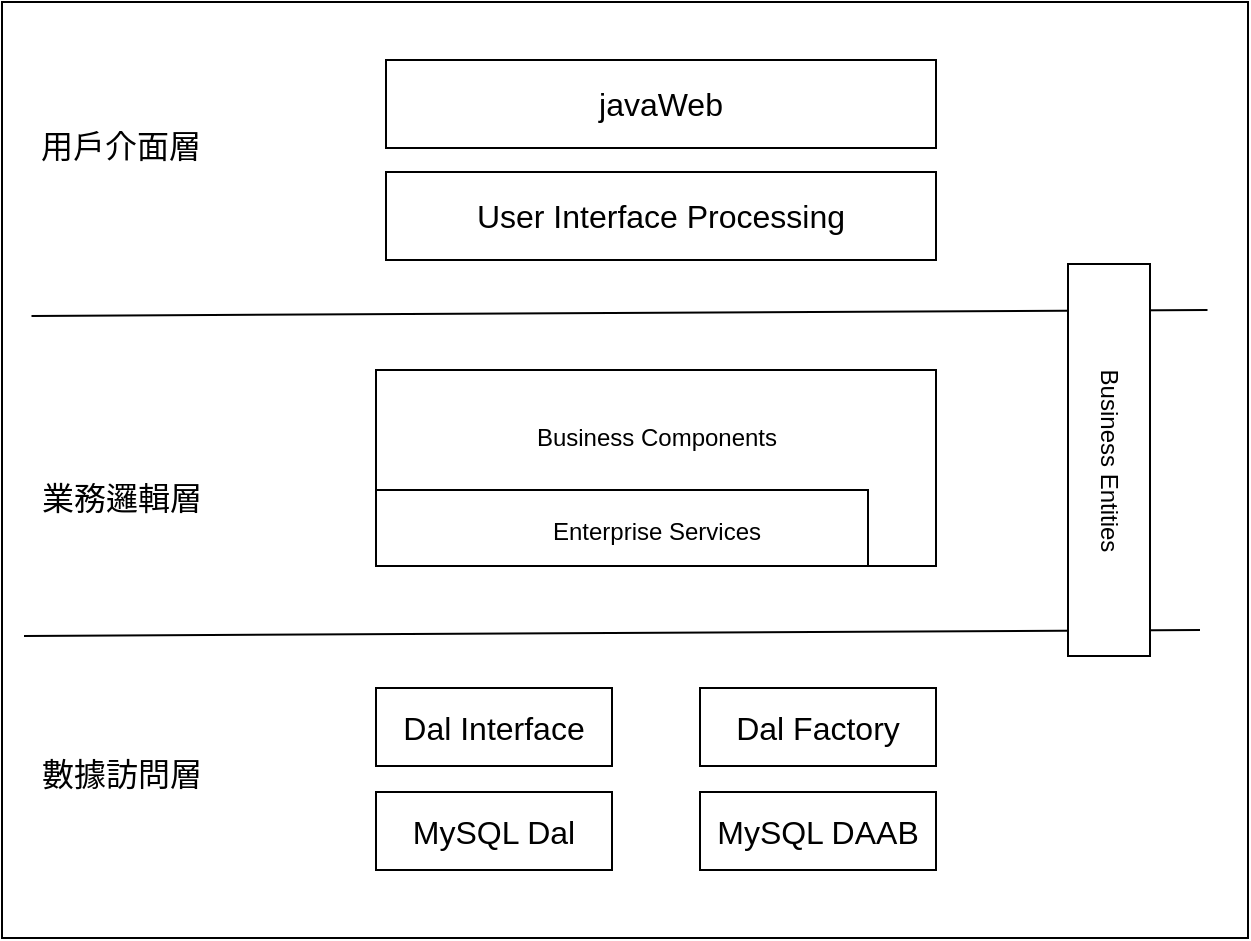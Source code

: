 <mxfile version="22.1.16" type="device">
  <diagram id="XhFeSS0hLnYpmfCucpNg" name="第1頁">
    <mxGraphModel dx="1194" dy="459" grid="0" gridSize="10" guides="1" tooltips="1" connect="1" arrows="1" fold="1" page="0" pageScale="1" pageWidth="827" pageHeight="1169" math="0" shadow="0">
      <root>
        <mxCell id="0" />
        <mxCell id="1" parent="0" />
        <mxCell id="OPWvQK6fvzon1mA6nCjV-2" value="" style="rounded=0;whiteSpace=wrap;html=1;fontSize=16;" parent="1" vertex="1">
          <mxGeometry x="-7" y="65" width="623" height="468" as="geometry" />
        </mxCell>
        <mxCell id="OPWvQK6fvzon1mA6nCjV-3" value="用戶介面層" style="text;strokeColor=none;fillColor=none;html=1;align=center;verticalAlign=middle;whiteSpace=wrap;rounded=0;fontSize=16;" parent="1" vertex="1">
          <mxGeometry x="-2" y="124" width="109" height="26" as="geometry" />
        </mxCell>
        <mxCell id="OPWvQK6fvzon1mA6nCjV-4" value="javaWeb" style="rounded=0;whiteSpace=wrap;html=1;fontSize=16;" parent="1" vertex="1">
          <mxGeometry x="185" y="94" width="275" height="44" as="geometry" />
        </mxCell>
        <mxCell id="OPWvQK6fvzon1mA6nCjV-5" value="User Interface Processing" style="rounded=0;whiteSpace=wrap;html=1;fontSize=16;" parent="1" vertex="1">
          <mxGeometry x="185" y="150" width="275" height="44" as="geometry" />
        </mxCell>
        <object label="" id="OPWvQK6fvzon1mA6nCjV-11">
          <mxCell style="endArrow=none;html=1;rounded=0;fontSize=12;startSize=8;endSize=8;curved=1;" parent="1" edge="1">
            <mxGeometry width="50" height="50" relative="1" as="geometry">
              <mxPoint x="7.75" y="222" as="sourcePoint" />
              <mxPoint x="595.75" y="219" as="targetPoint" />
            </mxGeometry>
          </mxCell>
        </object>
        <mxCell id="OPWvQK6fvzon1mA6nCjV-12" value="" style="rounded=0;whiteSpace=wrap;html=1;fontSize=16;" parent="1" vertex="1">
          <mxGeometry x="180" y="249" width="280" height="98" as="geometry" />
        </mxCell>
        <mxCell id="OPWvQK6fvzon1mA6nCjV-13" value="" style="rounded=0;whiteSpace=wrap;html=1;fontSize=16;" parent="1" vertex="1">
          <mxGeometry x="180" y="309" width="246" height="38" as="geometry" />
        </mxCell>
        <mxCell id="OPWvQK6fvzon1mA6nCjV-14" value="業務邏輯層" style="text;strokeColor=none;fillColor=none;html=1;align=center;verticalAlign=middle;whiteSpace=wrap;rounded=0;fontSize=16;" parent="1" vertex="1">
          <mxGeometry x="7.75" y="298" width="89.5" height="30" as="geometry" />
        </mxCell>
        <object label="" id="OPWvQK6fvzon1mA6nCjV-15">
          <mxCell style="endArrow=none;html=1;rounded=0;fontSize=12;startSize=8;endSize=8;curved=1;" parent="1" edge="1">
            <mxGeometry width="50" height="50" relative="1" as="geometry">
              <mxPoint x="4" y="382" as="sourcePoint" />
              <mxPoint x="592" y="379" as="targetPoint" />
            </mxGeometry>
          </mxCell>
        </object>
        <mxCell id="OPWvQK6fvzon1mA6nCjV-16" value="數據訪問層" style="text;strokeColor=none;fillColor=none;html=1;align=center;verticalAlign=middle;whiteSpace=wrap;rounded=0;fontSize=16;" parent="1" vertex="1">
          <mxGeometry x="7.75" y="436" width="89.5" height="30" as="geometry" />
        </mxCell>
        <mxCell id="OPWvQK6fvzon1mA6nCjV-17" value="Dal Interface" style="rounded=0;whiteSpace=wrap;html=1;fontSize=16;" parent="1" vertex="1">
          <mxGeometry x="180" y="408" width="118" height="39" as="geometry" />
        </mxCell>
        <mxCell id="xOPnGFSnEviTfgZ8hXl2-1" value="Dal Factory" style="rounded=0;whiteSpace=wrap;html=1;fontSize=16;" parent="1" vertex="1">
          <mxGeometry x="342" y="408" width="118" height="39" as="geometry" />
        </mxCell>
        <mxCell id="xOPnGFSnEviTfgZ8hXl2-2" value="MySQL Dal" style="rounded=0;whiteSpace=wrap;html=1;fontSize=16;" parent="1" vertex="1">
          <mxGeometry x="180" y="460" width="118" height="39" as="geometry" />
        </mxCell>
        <mxCell id="xOPnGFSnEviTfgZ8hXl2-3" value="MySQL DAAB" style="rounded=0;whiteSpace=wrap;html=1;fontSize=16;" parent="1" vertex="1">
          <mxGeometry x="342" y="460" width="118" height="39" as="geometry" />
        </mxCell>
        <mxCell id="xOPnGFSnEviTfgZ8hXl2-4" value="Business Entities" style="rounded=0;whiteSpace=wrap;html=1;rotation=90;" parent="1" vertex="1">
          <mxGeometry x="448.5" y="273.5" width="196" height="41" as="geometry" />
        </mxCell>
        <mxCell id="4E_hPGnE1m1TZI6j-L96-1" value="Business Components" style="text;strokeColor=none;align=center;fillColor=none;html=1;verticalAlign=middle;whiteSpace=wrap;rounded=0;" vertex="1" parent="1">
          <mxGeometry x="249.5" y="268" width="141" height="30" as="geometry" />
        </mxCell>
        <mxCell id="4E_hPGnE1m1TZI6j-L96-2" value="Enterprise Services" style="text;strokeColor=none;align=center;fillColor=none;html=1;verticalAlign=middle;whiteSpace=wrap;rounded=0;" vertex="1" parent="1">
          <mxGeometry x="257.5" y="314.5" width="125" height="30" as="geometry" />
        </mxCell>
      </root>
    </mxGraphModel>
  </diagram>
</mxfile>
